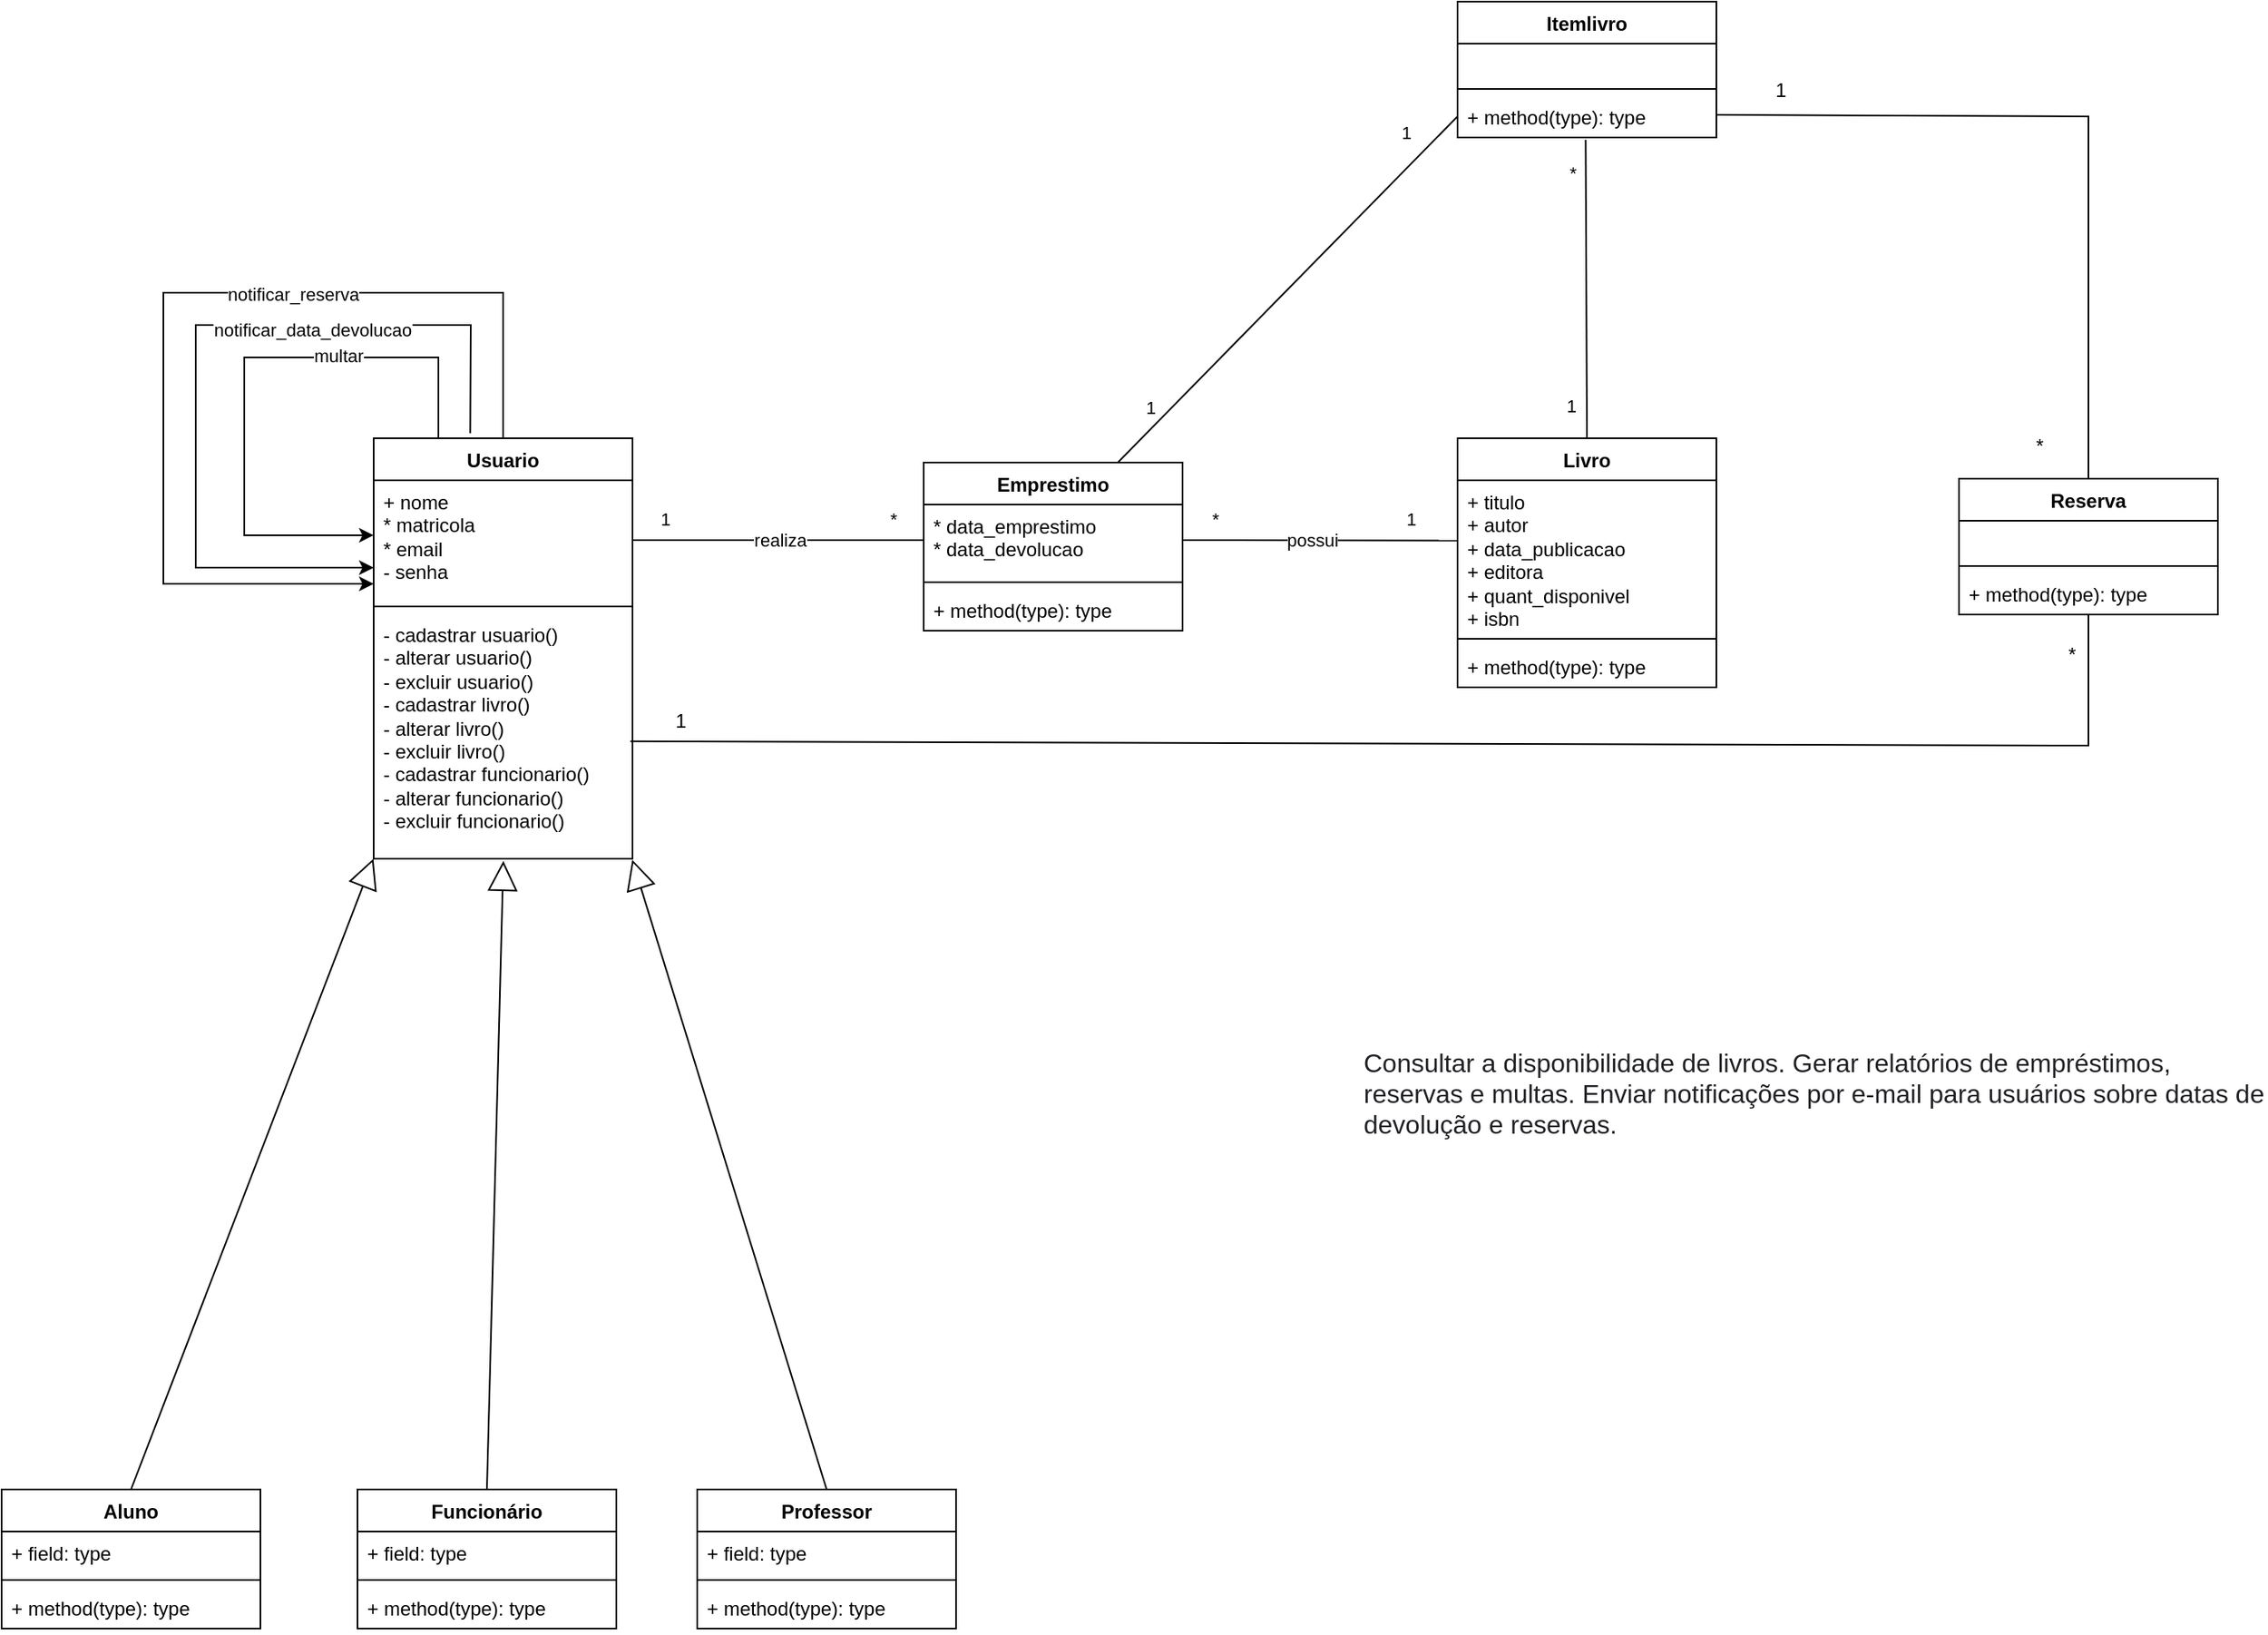 <mxfile version="24.8.2">
  <diagram name="Página-1" id="kCM9pdWz-IkWfiBM7LTc">
    <mxGraphModel dx="2440" dy="1905" grid="1" gridSize="10" guides="1" tooltips="1" connect="1" arrows="1" fold="1" page="1" pageScale="1" pageWidth="827" pageHeight="1169" math="0" shadow="0">
      <root>
        <mxCell id="0" />
        <mxCell id="1" parent="0" />
        <mxCell id="UHAk6mx3vsKsI5M2bfA_-5" value="Usuario" style="swimlane;fontStyle=1;align=center;verticalAlign=top;childLayout=stackLayout;horizontal=1;startSize=26;horizontalStack=0;resizeParent=1;resizeParentMax=0;resizeLast=0;collapsible=1;marginBottom=0;whiteSpace=wrap;html=1;" parent="1" vertex="1">
          <mxGeometry x="-390" y="120" width="160" height="260" as="geometry" />
        </mxCell>
        <mxCell id="UHAk6mx3vsKsI5M2bfA_-6" value="+ nome&lt;div&gt;* matricola&lt;/div&gt;&lt;div&gt;* email&lt;/div&gt;&lt;div&gt;- senha&lt;/div&gt;" style="text;strokeColor=none;fillColor=none;align=left;verticalAlign=top;spacingLeft=4;spacingRight=4;overflow=hidden;rotatable=0;points=[[0,0.5],[1,0.5]];portConstraint=eastwest;whiteSpace=wrap;html=1;" parent="UHAk6mx3vsKsI5M2bfA_-5" vertex="1">
          <mxGeometry y="26" width="160" height="74" as="geometry" />
        </mxCell>
        <mxCell id="UHAk6mx3vsKsI5M2bfA_-7" value="" style="line;strokeWidth=1;fillColor=none;align=left;verticalAlign=middle;spacingTop=-1;spacingLeft=3;spacingRight=3;rotatable=0;labelPosition=right;points=[];portConstraint=eastwest;strokeColor=inherit;" parent="UHAk6mx3vsKsI5M2bfA_-5" vertex="1">
          <mxGeometry y="100" width="160" height="8" as="geometry" />
        </mxCell>
        <mxCell id="UHAk6mx3vsKsI5M2bfA_-8" value="- cadastrar usuario()&lt;div&gt;- alterar usuario()&lt;/div&gt;&lt;div&gt;- excluir usuario()&lt;/div&gt;&lt;div&gt;- cadastrar livro()&lt;div&gt;- alterar livro()&lt;/div&gt;&lt;div&gt;- excluir livro()&lt;/div&gt;&lt;div&gt;- cadastrar funcionario()&lt;div&gt;- alterar funcionario()&lt;/div&gt;&lt;div&gt;- excluir&amp;nbsp;funcionario()&lt;/div&gt;&lt;/div&gt;&lt;/div&gt;&lt;div&gt;&lt;br&gt;&lt;/div&gt;" style="text;strokeColor=none;fillColor=none;align=left;verticalAlign=top;spacingLeft=4;spacingRight=4;overflow=hidden;rotatable=0;points=[[0,0.5],[1,0.5]];portConstraint=eastwest;whiteSpace=wrap;html=1;" parent="UHAk6mx3vsKsI5M2bfA_-5" vertex="1">
          <mxGeometry y="108" width="160" height="152" as="geometry" />
        </mxCell>
        <mxCell id="UHAk6mx3vsKsI5M2bfA_-50" style="edgeStyle=none;rounded=0;orthogonalLoop=1;jettySize=auto;html=1;exitX=0.25;exitY=0;exitDx=0;exitDy=0;entryX=0;entryY=0.459;entryDx=0;entryDy=0;entryPerimeter=0;" parent="UHAk6mx3vsKsI5M2bfA_-5" source="UHAk6mx3vsKsI5M2bfA_-5" target="UHAk6mx3vsKsI5M2bfA_-6" edge="1">
          <mxGeometry relative="1" as="geometry">
            <mxPoint x="40" y="-50" as="targetPoint" />
            <Array as="points">
              <mxPoint x="40" y="-50" />
              <mxPoint x="-80" y="-50" />
              <mxPoint x="-80" y="60" />
            </Array>
          </mxGeometry>
        </mxCell>
        <mxCell id="UHAk6mx3vsKsI5M2bfA_-51" value="multar" style="edgeLabel;html=1;align=center;verticalAlign=middle;resizable=0;points=[];" parent="UHAk6mx3vsKsI5M2bfA_-50" vertex="1" connectable="0">
          <mxGeometry x="-0.291" y="-1" relative="1" as="geometry">
            <mxPoint x="15" as="offset" />
          </mxGeometry>
        </mxCell>
        <mxCell id="UHAk6mx3vsKsI5M2bfA_-59" style="edgeStyle=none;rounded=0;orthogonalLoop=1;jettySize=auto;html=1;exitX=0.5;exitY=0;exitDx=0;exitDy=0;entryX=0;entryY=0.865;entryDx=0;entryDy=0;entryPerimeter=0;" parent="UHAk6mx3vsKsI5M2bfA_-5" source="UHAk6mx3vsKsI5M2bfA_-5" target="UHAk6mx3vsKsI5M2bfA_-6" edge="1">
          <mxGeometry relative="1" as="geometry">
            <mxPoint x="-130" y="120" as="targetPoint" />
            <Array as="points">
              <mxPoint x="80" y="-90" />
              <mxPoint x="-130" y="-90" />
              <mxPoint x="-130" y="90" />
            </Array>
          </mxGeometry>
        </mxCell>
        <mxCell id="UHAk6mx3vsKsI5M2bfA_-60" value="notificar_reserva" style="edgeLabel;html=1;align=center;verticalAlign=middle;resizable=0;points=[];" parent="UHAk6mx3vsKsI5M2bfA_-59" vertex="1" connectable="0">
          <mxGeometry x="-0.279" y="1" relative="1" as="geometry">
            <mxPoint as="offset" />
          </mxGeometry>
        </mxCell>
        <mxCell id="UHAk6mx3vsKsI5M2bfA_-9" value="Livro" style="swimlane;fontStyle=1;align=center;verticalAlign=top;childLayout=stackLayout;horizontal=1;startSize=26;horizontalStack=0;resizeParent=1;resizeParentMax=0;resizeLast=0;collapsible=1;marginBottom=0;whiteSpace=wrap;html=1;" parent="1" vertex="1">
          <mxGeometry x="280" y="120" width="160" height="154" as="geometry" />
        </mxCell>
        <mxCell id="UHAk6mx3vsKsI5M2bfA_-10" value="+ titulo&lt;div&gt;+ autor&lt;/div&gt;&lt;div&gt;+ data_publicacao&lt;/div&gt;&lt;div&gt;+ editora&lt;br&gt;+ quant_disponivel&lt;/div&gt;&lt;div&gt;+ isbn&lt;/div&gt;&lt;div&gt;&lt;br&gt;&lt;/div&gt;" style="text;strokeColor=none;fillColor=none;align=left;verticalAlign=top;spacingLeft=4;spacingRight=4;overflow=hidden;rotatable=0;points=[[0,0.5],[1,0.5]];portConstraint=eastwest;whiteSpace=wrap;html=1;" parent="UHAk6mx3vsKsI5M2bfA_-9" vertex="1">
          <mxGeometry y="26" width="160" height="94" as="geometry" />
        </mxCell>
        <mxCell id="UHAk6mx3vsKsI5M2bfA_-11" value="" style="line;strokeWidth=1;fillColor=none;align=left;verticalAlign=middle;spacingTop=-1;spacingLeft=3;spacingRight=3;rotatable=0;labelPosition=right;points=[];portConstraint=eastwest;strokeColor=inherit;" parent="UHAk6mx3vsKsI5M2bfA_-9" vertex="1">
          <mxGeometry y="120" width="160" height="8" as="geometry" />
        </mxCell>
        <mxCell id="UHAk6mx3vsKsI5M2bfA_-12" value="+ method(type): type" style="text;strokeColor=none;fillColor=none;align=left;verticalAlign=top;spacingLeft=4;spacingRight=4;overflow=hidden;rotatable=0;points=[[0,0.5],[1,0.5]];portConstraint=eastwest;whiteSpace=wrap;html=1;" parent="UHAk6mx3vsKsI5M2bfA_-9" vertex="1">
          <mxGeometry y="128" width="160" height="26" as="geometry" />
        </mxCell>
        <mxCell id="UHAk6mx3vsKsI5M2bfA_-17" value="Emprestimo&lt;span style=&quot;color: rgba(0, 0, 0, 0); font-family: monospace; font-size: 0px; font-weight: 400; text-align: start; text-wrap-mode: nowrap;&quot;&gt;%3CmxGraphModel%3E%3Croot%3E%3CmxCell%20id%3D%220%22%2F%3E%3CmxCell%20id%3D%221%22%20parent%3D%220%22%2F%3E%3CmxCell%20id%3D%222%22%20value%3D%22Usuario%22%20style%3D%22swimlane%3BfontStyle%3D1%3Balign%3Dcenter%3BverticalAlign%3Dtop%3BchildLayout%3DstackLayout%3Bhorizontal%3D1%3BstartSize%3D26%3BhorizontalStack%3D0%3BresizeParent%3D1%3BresizeParentMax%3D0%3BresizeLast%3D0%3Bcollapsible%3D1%3BmarginBottom%3D0%3BwhiteSpace%3Dwrap%3Bhtml%3D1%3B%22%20vertex%3D%221%22%20parent%3D%221%22%3E%3CmxGeometry%20x%3D%22360%22%20y%3D%22190%22%20width%3D%22160%22%20height%3D%2286%22%20as%3D%22geometry%22%2F%3E%3C%2FmxCell%3E%3CmxCell%20id%3D%223%22%20value%3D%22%2B%20field%3A%20type%22%20style%3D%22text%3BstrokeColor%3Dnone%3BfillColor%3Dnone%3Balign%3Dleft%3BverticalAlign%3Dtop%3BspacingLeft%3D4%3BspacingRight%3D4%3Boverflow%3Dhidden%3Brotatable%3D0%3Bpoints%3D%5B%5B0%2C0.5%5D%2C%5B1%2C0.5%5D%5D%3BportConstraint%3Deastwest%3BwhiteSpace%3Dwrap%3Bhtml%3D1%3B%22%20vertex%3D%221%22%20parent%3D%222%22%3E%3CmxGeometry%20y%3D%2226%22%20width%3D%22160%22%20height%3D%2226%22%20as%3D%22geometry%22%2F%3E%3C%2FmxCell%3E%3CmxCell%20id%3D%224%22%20value%3D%22%22%20style%3D%22line%3BstrokeWidth%3D1%3BfillColor%3Dnone%3Balign%3Dleft%3BverticalAlign%3Dmiddle%3BspacingTop%3D-1%3BspacingLeft%3D3%3BspacingRight%3D3%3Brotatable%3D0%3BlabelPosition%3Dright%3Bpoints%3D%5B%5D%3BportConstraint%3Deastwest%3BstrokeColor%3Dinherit%3B%22%20vertex%3D%221%22%20parent%3D%222%22%3E%3CmxGeometry%20y%3D%2252%22%20width%3D%22160%22%20height%3D%228%22%20as%3D%22geometry%22%2F%3E%3C%2FmxCell%3E%3CmxCell%20id%3D%225%22%20value%3D%22%2B%20method(type)%3A%20type%22%20style%3D%22text%3BstrokeColor%3Dnone%3BfillColor%3Dnone%3Balign%3Dleft%3BverticalAlign%3Dtop%3BspacingLeft%3D4%3BspacingRight%3D4%3Boverflow%3Dhidden%3Brotatable%3D0%3Bpoints%3D%5B%5B0%2C0.5%5D%2C%5B1%2C0.5%5D%5D%3BportConstraint%3Deastwest%3BwhiteSpace%3Dwrap%3Bhtml%3D1%3B%22%20vertex%3D%221%22%20parent%3D%222%22%3E%3CmxGeometry%20y%3D%2260%22%20width%3D%22160%22%20height%3D%2226%22%20as%3D%22geometry%22%2F%3E%3C%2FmxCell%3E%3C%2Froot%3E%3C%2FmxGraphModel%3E&lt;/span&gt;" style="swimlane;fontStyle=1;align=center;verticalAlign=top;childLayout=stackLayout;horizontal=1;startSize=26;horizontalStack=0;resizeParent=1;resizeParentMax=0;resizeLast=0;collapsible=1;marginBottom=0;whiteSpace=wrap;html=1;" parent="1" vertex="1">
          <mxGeometry x="-50" y="135" width="160" height="104" as="geometry" />
        </mxCell>
        <mxCell id="UHAk6mx3vsKsI5M2bfA_-18" value="* data_emprestimo&lt;div&gt;* data_devolucao&lt;/div&gt;" style="text;strokeColor=none;fillColor=none;align=left;verticalAlign=top;spacingLeft=4;spacingRight=4;overflow=hidden;rotatable=0;points=[[0,0.5],[1,0.5]];portConstraint=eastwest;whiteSpace=wrap;html=1;" parent="UHAk6mx3vsKsI5M2bfA_-17" vertex="1">
          <mxGeometry y="26" width="160" height="44" as="geometry" />
        </mxCell>
        <mxCell id="UHAk6mx3vsKsI5M2bfA_-19" value="" style="line;strokeWidth=1;fillColor=none;align=left;verticalAlign=middle;spacingTop=-1;spacingLeft=3;spacingRight=3;rotatable=0;labelPosition=right;points=[];portConstraint=eastwest;strokeColor=inherit;" parent="UHAk6mx3vsKsI5M2bfA_-17" vertex="1">
          <mxGeometry y="70" width="160" height="8" as="geometry" />
        </mxCell>
        <mxCell id="UHAk6mx3vsKsI5M2bfA_-20" value="+ method(type): type" style="text;strokeColor=none;fillColor=none;align=left;verticalAlign=top;spacingLeft=4;spacingRight=4;overflow=hidden;rotatable=0;points=[[0,0.5],[1,0.5]];portConstraint=eastwest;whiteSpace=wrap;html=1;" parent="UHAk6mx3vsKsI5M2bfA_-17" vertex="1">
          <mxGeometry y="78" width="160" height="26" as="geometry" />
        </mxCell>
        <mxCell id="UHAk6mx3vsKsI5M2bfA_-41" value="" style="endArrow=none;html=1;rounded=0;exitX=1;exitY=0.5;exitDx=0;exitDy=0;entryX=0;entryY=0.5;entryDx=0;entryDy=0;" parent="1" source="UHAk6mx3vsKsI5M2bfA_-6" target="UHAk6mx3vsKsI5M2bfA_-18" edge="1">
          <mxGeometry width="50" height="50" relative="1" as="geometry">
            <mxPoint x="-80" y="270" as="sourcePoint" />
            <mxPoint x="-30" y="220" as="targetPoint" />
          </mxGeometry>
        </mxCell>
        <mxCell id="UHAk6mx3vsKsI5M2bfA_-43" value="realiza" style="edgeLabel;html=1;align=center;verticalAlign=middle;resizable=0;points=[];" parent="UHAk6mx3vsKsI5M2bfA_-41" vertex="1" connectable="0">
          <mxGeometry x="-0.072" relative="1" as="geometry">
            <mxPoint x="7" as="offset" />
          </mxGeometry>
        </mxCell>
        <mxCell id="UHAk6mx3vsKsI5M2bfA_-46" value="1" style="edgeLabel;html=1;align=center;verticalAlign=middle;resizable=0;points=[];" parent="UHAk6mx3vsKsI5M2bfA_-41" vertex="1" connectable="0">
          <mxGeometry x="-0.665" relative="1" as="geometry">
            <mxPoint x="-10" y="-13" as="offset" />
          </mxGeometry>
        </mxCell>
        <mxCell id="UHAk6mx3vsKsI5M2bfA_-48" value="*" style="edgeLabel;html=1;align=center;verticalAlign=middle;resizable=0;points=[];" parent="UHAk6mx3vsKsI5M2bfA_-41" vertex="1" connectable="0">
          <mxGeometry x="0.807" y="-1" relative="1" as="geometry">
            <mxPoint x="-2" y="-14" as="offset" />
          </mxGeometry>
        </mxCell>
        <mxCell id="UHAk6mx3vsKsI5M2bfA_-42" value="" style="endArrow=none;html=1;rounded=0;exitX=1;exitY=0.5;exitDx=0;exitDy=0;entryX=-0.003;entryY=0.396;entryDx=0;entryDy=0;entryPerimeter=0;" parent="1" source="UHAk6mx3vsKsI5M2bfA_-18" target="UHAk6mx3vsKsI5M2bfA_-10" edge="1">
          <mxGeometry width="50" height="50" relative="1" as="geometry">
            <mxPoint x="-220" y="193" as="sourcePoint" />
            <mxPoint x="-40" y="193" as="targetPoint" />
          </mxGeometry>
        </mxCell>
        <mxCell id="UHAk6mx3vsKsI5M2bfA_-45" value="possui" style="edgeLabel;html=1;align=center;verticalAlign=middle;resizable=0;points=[];" parent="UHAk6mx3vsKsI5M2bfA_-42" vertex="1" connectable="0">
          <mxGeometry x="0.015" relative="1" as="geometry">
            <mxPoint x="-6" as="offset" />
          </mxGeometry>
        </mxCell>
        <mxCell id="UHAk6mx3vsKsI5M2bfA_-47" value="1" style="edgeLabel;html=1;align=center;verticalAlign=middle;resizable=0;points=[];" parent="UHAk6mx3vsKsI5M2bfA_-42" vertex="1" connectable="0">
          <mxGeometry x="0.811" y="3" relative="1" as="geometry">
            <mxPoint x="-13" y="-10" as="offset" />
          </mxGeometry>
        </mxCell>
        <mxCell id="UHAk6mx3vsKsI5M2bfA_-49" value="*" style="edgeLabel;html=1;align=center;verticalAlign=middle;resizable=0;points=[];" parent="UHAk6mx3vsKsI5M2bfA_-42" vertex="1" connectable="0">
          <mxGeometry x="-0.772" y="1" relative="1" as="geometry">
            <mxPoint y="-12" as="offset" />
          </mxGeometry>
        </mxCell>
        <mxCell id="UHAk6mx3vsKsI5M2bfA_-54" value="&lt;span style=&quot;color: rgb(32, 33, 36); font-family: docs-Roboto, Helvetica, Arial, sans-serif; font-size: 16px; font-style: normal; font-variant-ligatures: normal; font-variant-caps: normal; font-weight: 400; letter-spacing: normal; orphans: 2; text-align: start; text-indent: 0px; text-transform: none; widows: 2; word-spacing: 0px; -webkit-text-stroke-width: 0px; white-space: normal; background-color: rgb(255, 255, 255); text-decoration-thickness: initial; text-decoration-style: initial; text-decoration-color: initial; display: inline !important; float: none;&quot;&gt;Consultar a disponibilidade de livros. Gerar relatórios de empréstimos, reservas e multas. Enviar notificações por e-mail para usuários sobre datas de devolução e reservas.&lt;/span&gt;" style="text;whiteSpace=wrap;html=1;" parent="1" vertex="1">
          <mxGeometry x="220" y="490" width="560" height="100" as="geometry" />
        </mxCell>
        <mxCell id="UHAk6mx3vsKsI5M2bfA_-55" style="edgeStyle=none;rounded=0;orthogonalLoop=1;jettySize=auto;html=1;exitX=0.373;exitY=-0.012;exitDx=0;exitDy=0;entryX=0;entryY=0.73;entryDx=0;entryDy=0;entryPerimeter=0;exitPerimeter=0;" parent="1" source="UHAk6mx3vsKsI5M2bfA_-5" target="UHAk6mx3vsKsI5M2bfA_-6" edge="1">
          <mxGeometry relative="1" as="geometry">
            <mxPoint x="-410" y="260" as="targetPoint" />
            <Array as="points">
              <mxPoint x="-330" y="50" />
              <mxPoint x="-500" y="50" />
              <mxPoint x="-500" y="200" />
            </Array>
          </mxGeometry>
        </mxCell>
        <mxCell id="UHAk6mx3vsKsI5M2bfA_-56" value="notificar_data_devolucao" style="edgeLabel;html=1;align=center;verticalAlign=middle;resizable=0;points=[];" parent="UHAk6mx3vsKsI5M2bfA_-55" vertex="1" connectable="0">
          <mxGeometry x="-0.327" y="3" relative="1" as="geometry">
            <mxPoint x="2" as="offset" />
          </mxGeometry>
        </mxCell>
        <mxCell id="3sXyhb00dvmN1LJqB3e7-4" value="Aluno" style="swimlane;fontStyle=1;align=center;verticalAlign=top;childLayout=stackLayout;horizontal=1;startSize=26;horizontalStack=0;resizeParent=1;resizeParentMax=0;resizeLast=0;collapsible=1;marginBottom=0;whiteSpace=wrap;html=1;" vertex="1" parent="1">
          <mxGeometry x="-620" y="770" width="160" height="86" as="geometry" />
        </mxCell>
        <mxCell id="3sXyhb00dvmN1LJqB3e7-5" value="+ field: type" style="text;strokeColor=none;fillColor=none;align=left;verticalAlign=top;spacingLeft=4;spacingRight=4;overflow=hidden;rotatable=0;points=[[0,0.5],[1,0.5]];portConstraint=eastwest;whiteSpace=wrap;html=1;" vertex="1" parent="3sXyhb00dvmN1LJqB3e7-4">
          <mxGeometry y="26" width="160" height="26" as="geometry" />
        </mxCell>
        <mxCell id="3sXyhb00dvmN1LJqB3e7-6" value="" style="line;strokeWidth=1;fillColor=none;align=left;verticalAlign=middle;spacingTop=-1;spacingLeft=3;spacingRight=3;rotatable=0;labelPosition=right;points=[];portConstraint=eastwest;strokeColor=inherit;" vertex="1" parent="3sXyhb00dvmN1LJqB3e7-4">
          <mxGeometry y="52" width="160" height="8" as="geometry" />
        </mxCell>
        <mxCell id="3sXyhb00dvmN1LJqB3e7-7" value="+ method(type): type" style="text;strokeColor=none;fillColor=none;align=left;verticalAlign=top;spacingLeft=4;spacingRight=4;overflow=hidden;rotatable=0;points=[[0,0.5],[1,0.5]];portConstraint=eastwest;whiteSpace=wrap;html=1;" vertex="1" parent="3sXyhb00dvmN1LJqB3e7-4">
          <mxGeometry y="60" width="160" height="26" as="geometry" />
        </mxCell>
        <mxCell id="3sXyhb00dvmN1LJqB3e7-8" value="Professor" style="swimlane;fontStyle=1;align=center;verticalAlign=top;childLayout=stackLayout;horizontal=1;startSize=26;horizontalStack=0;resizeParent=1;resizeParentMax=0;resizeLast=0;collapsible=1;marginBottom=0;whiteSpace=wrap;html=1;" vertex="1" parent="1">
          <mxGeometry x="-190" y="770" width="160" height="86" as="geometry" />
        </mxCell>
        <mxCell id="3sXyhb00dvmN1LJqB3e7-9" value="+ field: type" style="text;strokeColor=none;fillColor=none;align=left;verticalAlign=top;spacingLeft=4;spacingRight=4;overflow=hidden;rotatable=0;points=[[0,0.5],[1,0.5]];portConstraint=eastwest;whiteSpace=wrap;html=1;" vertex="1" parent="3sXyhb00dvmN1LJqB3e7-8">
          <mxGeometry y="26" width="160" height="26" as="geometry" />
        </mxCell>
        <mxCell id="3sXyhb00dvmN1LJqB3e7-10" value="" style="line;strokeWidth=1;fillColor=none;align=left;verticalAlign=middle;spacingTop=-1;spacingLeft=3;spacingRight=3;rotatable=0;labelPosition=right;points=[];portConstraint=eastwest;strokeColor=inherit;" vertex="1" parent="3sXyhb00dvmN1LJqB3e7-8">
          <mxGeometry y="52" width="160" height="8" as="geometry" />
        </mxCell>
        <mxCell id="3sXyhb00dvmN1LJqB3e7-11" value="+ method(type): type" style="text;strokeColor=none;fillColor=none;align=left;verticalAlign=top;spacingLeft=4;spacingRight=4;overflow=hidden;rotatable=0;points=[[0,0.5],[1,0.5]];portConstraint=eastwest;whiteSpace=wrap;html=1;" vertex="1" parent="3sXyhb00dvmN1LJqB3e7-8">
          <mxGeometry y="60" width="160" height="26" as="geometry" />
        </mxCell>
        <mxCell id="3sXyhb00dvmN1LJqB3e7-12" value="Funcionário" style="swimlane;fontStyle=1;align=center;verticalAlign=top;childLayout=stackLayout;horizontal=1;startSize=26;horizontalStack=0;resizeParent=1;resizeParentMax=0;resizeLast=0;collapsible=1;marginBottom=0;whiteSpace=wrap;html=1;" vertex="1" parent="1">
          <mxGeometry x="-400" y="770" width="160" height="86" as="geometry" />
        </mxCell>
        <mxCell id="3sXyhb00dvmN1LJqB3e7-13" value="+ field: type" style="text;strokeColor=none;fillColor=none;align=left;verticalAlign=top;spacingLeft=4;spacingRight=4;overflow=hidden;rotatable=0;points=[[0,0.5],[1,0.5]];portConstraint=eastwest;whiteSpace=wrap;html=1;" vertex="1" parent="3sXyhb00dvmN1LJqB3e7-12">
          <mxGeometry y="26" width="160" height="26" as="geometry" />
        </mxCell>
        <mxCell id="3sXyhb00dvmN1LJqB3e7-14" value="" style="line;strokeWidth=1;fillColor=none;align=left;verticalAlign=middle;spacingTop=-1;spacingLeft=3;spacingRight=3;rotatable=0;labelPosition=right;points=[];portConstraint=eastwest;strokeColor=inherit;" vertex="1" parent="3sXyhb00dvmN1LJqB3e7-12">
          <mxGeometry y="52" width="160" height="8" as="geometry" />
        </mxCell>
        <mxCell id="3sXyhb00dvmN1LJqB3e7-15" value="+ method(type): type" style="text;strokeColor=none;fillColor=none;align=left;verticalAlign=top;spacingLeft=4;spacingRight=4;overflow=hidden;rotatable=0;points=[[0,0.5],[1,0.5]];portConstraint=eastwest;whiteSpace=wrap;html=1;" vertex="1" parent="3sXyhb00dvmN1LJqB3e7-12">
          <mxGeometry y="60" width="160" height="26" as="geometry" />
        </mxCell>
        <mxCell id="3sXyhb00dvmN1LJqB3e7-17" value="" style="endArrow=block;endSize=16;endFill=0;html=1;rounded=0;exitX=0.5;exitY=0;exitDx=0;exitDy=0;entryX=-0.001;entryY=1;entryDx=0;entryDy=0;entryPerimeter=0;" edge="1" parent="1" source="3sXyhb00dvmN1LJqB3e7-4" target="UHAk6mx3vsKsI5M2bfA_-8">
          <mxGeometry width="160" relative="1" as="geometry">
            <mxPoint x="-300" y="400" as="sourcePoint" />
            <mxPoint x="-140" y="400" as="targetPoint" />
          </mxGeometry>
        </mxCell>
        <mxCell id="3sXyhb00dvmN1LJqB3e7-18" value="" style="endArrow=block;endSize=16;endFill=0;html=1;rounded=0;exitX=0.5;exitY=0;exitDx=0;exitDy=0;entryX=0.501;entryY=1.009;entryDx=0;entryDy=0;entryPerimeter=0;" edge="1" parent="1" source="3sXyhb00dvmN1LJqB3e7-12" target="UHAk6mx3vsKsI5M2bfA_-8">
          <mxGeometry width="160" relative="1" as="geometry">
            <mxPoint x="-520" y="440" as="sourcePoint" />
            <mxPoint x="-320" y="361" as="targetPoint" />
          </mxGeometry>
        </mxCell>
        <mxCell id="3sXyhb00dvmN1LJqB3e7-19" value="" style="endArrow=block;endSize=16;endFill=0;html=1;rounded=0;exitX=0.5;exitY=0;exitDx=0;exitDy=0;entryX=0.999;entryY=1.004;entryDx=0;entryDy=0;entryPerimeter=0;" edge="1" parent="1" source="3sXyhb00dvmN1LJqB3e7-8" target="UHAk6mx3vsKsI5M2bfA_-8">
          <mxGeometry width="160" relative="1" as="geometry">
            <mxPoint x="-300" y="440" as="sourcePoint" />
            <mxPoint x="-230" y="360" as="targetPoint" />
          </mxGeometry>
        </mxCell>
        <mxCell id="3sXyhb00dvmN1LJqB3e7-20" value="Itemlivro" style="swimlane;fontStyle=1;align=center;verticalAlign=top;childLayout=stackLayout;horizontal=1;startSize=26;horizontalStack=0;resizeParent=1;resizeParentMax=0;resizeLast=0;collapsible=1;marginBottom=0;whiteSpace=wrap;html=1;" vertex="1" parent="1">
          <mxGeometry x="280" y="-150" width="160" height="84" as="geometry" />
        </mxCell>
        <mxCell id="3sXyhb00dvmN1LJqB3e7-21" value="&lt;div&gt;&lt;br&gt;&lt;/div&gt;" style="text;strokeColor=none;fillColor=none;align=left;verticalAlign=top;spacingLeft=4;spacingRight=4;overflow=hidden;rotatable=0;points=[[0,0.5],[1,0.5]];portConstraint=eastwest;whiteSpace=wrap;html=1;" vertex="1" parent="3sXyhb00dvmN1LJqB3e7-20">
          <mxGeometry y="26" width="160" height="24" as="geometry" />
        </mxCell>
        <mxCell id="3sXyhb00dvmN1LJqB3e7-22" value="" style="line;strokeWidth=1;fillColor=none;align=left;verticalAlign=middle;spacingTop=-1;spacingLeft=3;spacingRight=3;rotatable=0;labelPosition=right;points=[];portConstraint=eastwest;strokeColor=inherit;" vertex="1" parent="3sXyhb00dvmN1LJqB3e7-20">
          <mxGeometry y="50" width="160" height="8" as="geometry" />
        </mxCell>
        <mxCell id="3sXyhb00dvmN1LJqB3e7-23" value="+ method(type): type" style="text;strokeColor=none;fillColor=none;align=left;verticalAlign=top;spacingLeft=4;spacingRight=4;overflow=hidden;rotatable=0;points=[[0,0.5],[1,0.5]];portConstraint=eastwest;whiteSpace=wrap;html=1;" vertex="1" parent="3sXyhb00dvmN1LJqB3e7-20">
          <mxGeometry y="58" width="160" height="26" as="geometry" />
        </mxCell>
        <mxCell id="3sXyhb00dvmN1LJqB3e7-29" value="" style="endArrow=none;html=1;rounded=0;exitX=0.5;exitY=0;exitDx=0;exitDy=0;entryX=0.495;entryY=1.057;entryDx=0;entryDy=0;entryPerimeter=0;" edge="1" parent="1" source="UHAk6mx3vsKsI5M2bfA_-9" target="3sXyhb00dvmN1LJqB3e7-23">
          <mxGeometry width="50" height="50" relative="1" as="geometry">
            <mxPoint x="280" y="40" as="sourcePoint" />
            <mxPoint x="460" y="40" as="targetPoint" />
          </mxGeometry>
        </mxCell>
        <mxCell id="3sXyhb00dvmN1LJqB3e7-31" value="1" style="edgeLabel;html=1;align=center;verticalAlign=middle;resizable=0;points=[];" vertex="1" connectable="0" parent="3sXyhb00dvmN1LJqB3e7-29">
          <mxGeometry x="-0.665" relative="1" as="geometry">
            <mxPoint x="-10" y="11" as="offset" />
          </mxGeometry>
        </mxCell>
        <mxCell id="3sXyhb00dvmN1LJqB3e7-33" value="*" style="edgeLabel;html=1;align=center;verticalAlign=middle;resizable=0;points=[];" vertex="1" connectable="0" parent="3sXyhb00dvmN1LJqB3e7-29">
          <mxGeometry x="0.782" relative="1" as="geometry">
            <mxPoint x="-9" as="offset" />
          </mxGeometry>
        </mxCell>
        <mxCell id="3sXyhb00dvmN1LJqB3e7-34" value="" style="endArrow=none;html=1;rounded=0;exitX=0.75;exitY=0;exitDx=0;exitDy=0;entryX=0;entryY=0.5;entryDx=0;entryDy=0;" edge="1" parent="1" source="UHAk6mx3vsKsI5M2bfA_-17" target="3sXyhb00dvmN1LJqB3e7-23">
          <mxGeometry width="50" height="50" relative="1" as="geometry">
            <mxPoint x="370" y="130" as="sourcePoint" />
            <mxPoint x="369" y="-55" as="targetPoint" />
          </mxGeometry>
        </mxCell>
        <mxCell id="3sXyhb00dvmN1LJqB3e7-35" value="1" style="edgeLabel;html=1;align=center;verticalAlign=middle;resizable=0;points=[];" vertex="1" connectable="0" parent="3sXyhb00dvmN1LJqB3e7-34">
          <mxGeometry x="-0.665" relative="1" as="geometry">
            <mxPoint x="-15" y="1" as="offset" />
          </mxGeometry>
        </mxCell>
        <mxCell id="3sXyhb00dvmN1LJqB3e7-36" value="1" style="edgeLabel;html=1;align=center;verticalAlign=middle;resizable=0;points=[];" vertex="1" connectable="0" parent="3sXyhb00dvmN1LJqB3e7-34">
          <mxGeometry x="0.782" relative="1" as="geometry">
            <mxPoint x="-9" y="-14" as="offset" />
          </mxGeometry>
        </mxCell>
        <mxCell id="3sXyhb00dvmN1LJqB3e7-37" value="Reserva" style="swimlane;fontStyle=1;align=center;verticalAlign=top;childLayout=stackLayout;horizontal=1;startSize=26;horizontalStack=0;resizeParent=1;resizeParentMax=0;resizeLast=0;collapsible=1;marginBottom=0;whiteSpace=wrap;html=1;" vertex="1" parent="1">
          <mxGeometry x="590" y="145" width="160" height="84" as="geometry" />
        </mxCell>
        <mxCell id="3sXyhb00dvmN1LJqB3e7-38" value="&lt;div&gt;&lt;br&gt;&lt;/div&gt;" style="text;strokeColor=none;fillColor=none;align=left;verticalAlign=top;spacingLeft=4;spacingRight=4;overflow=hidden;rotatable=0;points=[[0,0.5],[1,0.5]];portConstraint=eastwest;whiteSpace=wrap;html=1;" vertex="1" parent="3sXyhb00dvmN1LJqB3e7-37">
          <mxGeometry y="26" width="160" height="24" as="geometry" />
        </mxCell>
        <mxCell id="3sXyhb00dvmN1LJqB3e7-39" value="" style="line;strokeWidth=1;fillColor=none;align=left;verticalAlign=middle;spacingTop=-1;spacingLeft=3;spacingRight=3;rotatable=0;labelPosition=right;points=[];portConstraint=eastwest;strokeColor=inherit;" vertex="1" parent="3sXyhb00dvmN1LJqB3e7-37">
          <mxGeometry y="50" width="160" height="8" as="geometry" />
        </mxCell>
        <mxCell id="3sXyhb00dvmN1LJqB3e7-40" value="+ method(type): type" style="text;strokeColor=none;fillColor=none;align=left;verticalAlign=top;spacingLeft=4;spacingRight=4;overflow=hidden;rotatable=0;points=[[0,0.5],[1,0.5]];portConstraint=eastwest;whiteSpace=wrap;html=1;" vertex="1" parent="3sXyhb00dvmN1LJqB3e7-37">
          <mxGeometry y="58" width="160" height="26" as="geometry" />
        </mxCell>
        <mxCell id="3sXyhb00dvmN1LJqB3e7-41" value="" style="endArrow=none;html=1;rounded=0;exitX=0.5;exitY=0;exitDx=0;exitDy=0;" edge="1" parent="1" source="3sXyhb00dvmN1LJqB3e7-37">
          <mxGeometry width="50" height="50" relative="1" as="geometry">
            <mxPoint x="480" y="264" as="sourcePoint" />
            <mxPoint x="440" y="-80" as="targetPoint" />
            <Array as="points">
              <mxPoint x="670" y="-79" />
            </Array>
          </mxGeometry>
        </mxCell>
        <mxCell id="3sXyhb00dvmN1LJqB3e7-44" value="" style="endArrow=none;html=1;rounded=0;entryX=-0.022;entryY=0.914;entryDx=0;entryDy=0;entryPerimeter=0;" edge="1" parent="1" source="3sXyhb00dvmN1LJqB3e7-40" target="3sXyhb00dvmN1LJqB3e7-50">
          <mxGeometry width="50" height="50" relative="1" as="geometry">
            <mxPoint x="180" y="684" as="sourcePoint" />
            <mxPoint x="-230" y="360" as="targetPoint" />
            <Array as="points">
              <mxPoint x="670" y="310" />
            </Array>
          </mxGeometry>
        </mxCell>
        <mxCell id="3sXyhb00dvmN1LJqB3e7-47" value="1" style="text;strokeColor=none;align=center;fillColor=none;html=1;verticalAlign=middle;whiteSpace=wrap;rounded=0;" vertex="1" parent="1">
          <mxGeometry x="450" y="-110" width="60" height="30" as="geometry" />
        </mxCell>
        <mxCell id="3sXyhb00dvmN1LJqB3e7-48" value="*" style="text;strokeColor=none;align=center;fillColor=none;html=1;verticalAlign=middle;whiteSpace=wrap;rounded=0;" vertex="1" parent="1">
          <mxGeometry x="610" y="110" width="60" height="30" as="geometry" />
        </mxCell>
        <mxCell id="3sXyhb00dvmN1LJqB3e7-49" value="*" style="text;strokeColor=none;align=center;fillColor=none;html=1;verticalAlign=middle;whiteSpace=wrap;rounded=0;" vertex="1" parent="1">
          <mxGeometry x="630" y="239" width="60" height="30" as="geometry" />
        </mxCell>
        <mxCell id="3sXyhb00dvmN1LJqB3e7-50" value="1" style="text;strokeColor=none;align=center;fillColor=none;html=1;verticalAlign=middle;whiteSpace=wrap;rounded=0;" vertex="1" parent="1">
          <mxGeometry x="-230" y="280" width="60" height="30" as="geometry" />
        </mxCell>
      </root>
    </mxGraphModel>
  </diagram>
</mxfile>
